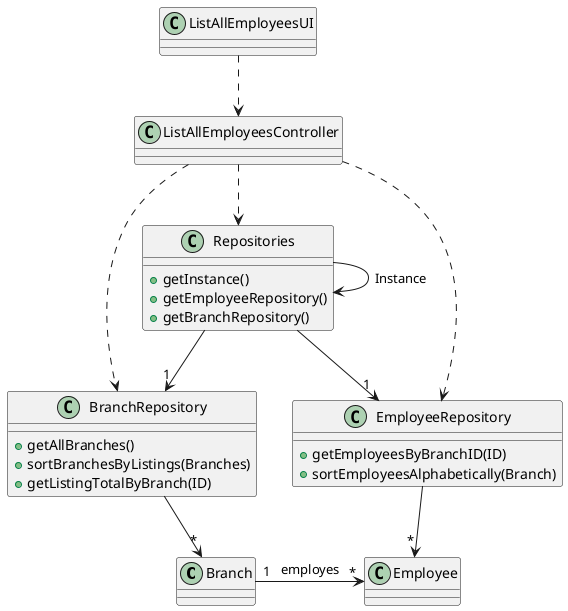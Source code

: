 @startuml

class Branch {

   
}

class Employee {


}

class ListAllEmployeesUI {

    

}

class ListAllEmployeesController {

  
}

class BranchRepository {

    +getAllBranches()
    +sortBranchesByListings(Branches)
    +getListingTotalByBranch(ID)
    
}

class EmployeeRepository {

    +getEmployeesByBranchID(ID)
    +sortEmployeesAlphabetically(Branch)

}


class Repositories {

    +getInstance()
    +getEmployeeRepository()
    +getBranchRepository()

}


ListAllEmployeesUI -[dashed]-> ListAllEmployeesController
ListAllEmployeesController-[dashed]-> Repositories
ListAllEmployeesController-[dashed]-> BranchRepository
ListAllEmployeesController-[dashed]-> EmployeeRepository


Repositories -> Repositories : Instance
Repositories --> "1" EmployeeRepository
Repositories --> "1" BranchRepository




BranchRepository -down-> "*" Branch
EmployeeRepository -down-> "*" Employee

Branch "1" -right-> "*" Employee : employes


@enduml